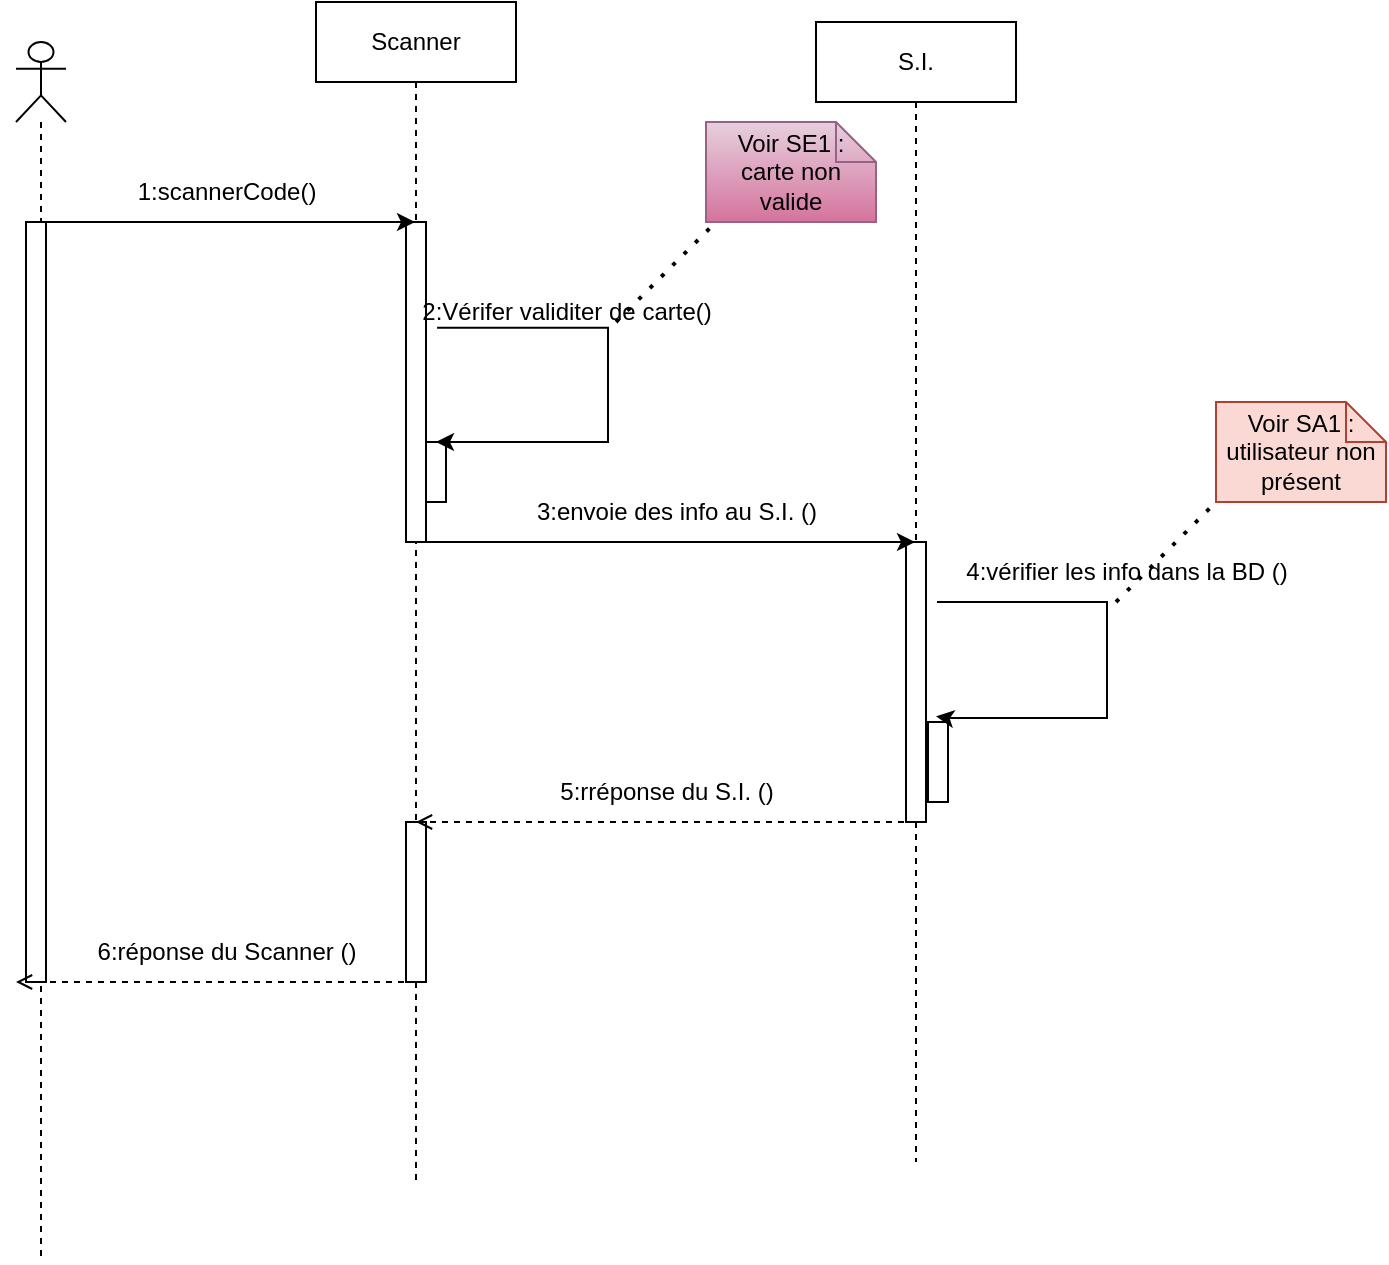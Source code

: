 <mxfile version="21.5.0" type="device">
  <diagram name="Page-1" id="2YBvvXClWsGukQMizWep">
    <mxGraphModel dx="518" dy="308" grid="1" gridSize="10" guides="1" tooltips="1" connect="1" arrows="1" fold="1" page="1" pageScale="1" pageWidth="850" pageHeight="1100" math="0" shadow="0">
      <root>
        <mxCell id="0" />
        <mxCell id="1" parent="0" />
        <mxCell id="aM9ryv3xv72pqoxQDRHE-5" value="Scanner" style="shape=umlLifeline;perimeter=lifelinePerimeter;whiteSpace=wrap;html=1;container=0;dropTarget=0;collapsible=0;recursiveResize=0;outlineConnect=0;portConstraint=eastwest;newEdgeStyle={&quot;edgeStyle&quot;:&quot;elbowEdgeStyle&quot;,&quot;elbow&quot;:&quot;vertical&quot;,&quot;curved&quot;:0,&quot;rounded&quot;:0};" parent="1" vertex="1">
          <mxGeometry x="290" y="20" width="100" height="590" as="geometry" />
        </mxCell>
        <mxCell id="aM9ryv3xv72pqoxQDRHE-6" value="" style="html=1;points=[];perimeter=orthogonalPerimeter;outlineConnect=0;targetShapes=umlLifeline;portConstraint=eastwest;newEdgeStyle={&quot;edgeStyle&quot;:&quot;elbowEdgeStyle&quot;,&quot;elbow&quot;:&quot;vertical&quot;,&quot;curved&quot;:0,&quot;rounded&quot;:0};" parent="aM9ryv3xv72pqoxQDRHE-5" vertex="1">
          <mxGeometry x="45" y="110" width="10" height="160" as="geometry" />
        </mxCell>
        <mxCell id="t9VMe-1VPnWDGvnM8T4N-37" value="" style="html=1;points=[];perimeter=orthogonalPerimeter;outlineConnect=0;targetShapes=umlLifeline;portConstraint=eastwest;newEdgeStyle={&quot;edgeStyle&quot;:&quot;elbowEdgeStyle&quot;,&quot;elbow&quot;:&quot;vertical&quot;,&quot;curved&quot;:0,&quot;rounded&quot;:0};" vertex="1" parent="aM9ryv3xv72pqoxQDRHE-5">
          <mxGeometry x="45" y="410" width="10" height="80" as="geometry" />
        </mxCell>
        <mxCell id="t9VMe-1VPnWDGvnM8T4N-40" value="" style="html=1;points=[];perimeter=orthogonalPerimeter;outlineConnect=0;targetShapes=umlLifeline;portConstraint=eastwest;newEdgeStyle={&quot;edgeStyle&quot;:&quot;elbowEdgeStyle&quot;,&quot;elbow&quot;:&quot;vertical&quot;,&quot;curved&quot;:0,&quot;rounded&quot;:0};" vertex="1" parent="aM9ryv3xv72pqoxQDRHE-5">
          <mxGeometry x="55" y="220" width="10" height="30" as="geometry" />
        </mxCell>
        <mxCell id="t9VMe-1VPnWDGvnM8T4N-2" value="" style="shape=umlLifeline;perimeter=lifelinePerimeter;whiteSpace=wrap;html=1;container=1;dropTarget=0;collapsible=0;recursiveResize=0;outlineConnect=0;portConstraint=eastwest;newEdgeStyle={&quot;edgeStyle&quot;:&quot;elbowEdgeStyle&quot;,&quot;elbow&quot;:&quot;vertical&quot;,&quot;curved&quot;:0,&quot;rounded&quot;:0};participant=umlActor;" vertex="1" parent="1">
          <mxGeometry x="140" y="40" width="25" height="610" as="geometry" />
        </mxCell>
        <mxCell id="t9VMe-1VPnWDGvnM8T4N-11" value="" style="html=1;points=[];perimeter=orthogonalPerimeter;outlineConnect=0;targetShapes=umlLifeline;portConstraint=eastwest;newEdgeStyle={&quot;edgeStyle&quot;:&quot;elbowEdgeStyle&quot;,&quot;elbow&quot;:&quot;vertical&quot;,&quot;curved&quot;:0,&quot;rounded&quot;:0};" vertex="1" parent="t9VMe-1VPnWDGvnM8T4N-2">
          <mxGeometry x="5" y="90" width="10" height="380" as="geometry" />
        </mxCell>
        <mxCell id="t9VMe-1VPnWDGvnM8T4N-6" value="1:scannerCode()" style="text;html=1;align=center;verticalAlign=middle;resizable=0;points=[];autosize=1;strokeColor=none;fillColor=none;" vertex="1" parent="1">
          <mxGeometry x="190" y="100" width="110" height="30" as="geometry" />
        </mxCell>
        <mxCell id="t9VMe-1VPnWDGvnM8T4N-13" style="edgeStyle=orthogonalEdgeStyle;rounded=0;orthogonalLoop=1;jettySize=auto;html=1;elbow=vertical;" edge="1" parent="1">
          <mxGeometry relative="1" as="geometry">
            <mxPoint x="350.52" y="182.93" as="sourcePoint" />
            <mxPoint x="350" y="240" as="targetPoint" />
            <Array as="points">
              <mxPoint x="436" y="183" />
              <mxPoint x="436" y="240" />
            </Array>
          </mxGeometry>
        </mxCell>
        <mxCell id="t9VMe-1VPnWDGvnM8T4N-16" value="2:Vérifer validiter de carte()" style="text;html=1;align=center;verticalAlign=middle;resizable=0;points=[];autosize=1;strokeColor=none;fillColor=none;" vertex="1" parent="1">
          <mxGeometry x="330" y="160" width="170" height="30" as="geometry" />
        </mxCell>
        <mxCell id="t9VMe-1VPnWDGvnM8T4N-19" style="edgeStyle=elbowEdgeStyle;rounded=0;orthogonalLoop=1;jettySize=auto;html=1;elbow=vertical;curved=0;" edge="1" parent="1" source="t9VMe-1VPnWDGvnM8T4N-11" target="aM9ryv3xv72pqoxQDRHE-5">
          <mxGeometry relative="1" as="geometry">
            <mxPoint x="180.0" y="140" as="targetPoint" />
            <Array as="points">
              <mxPoint x="160" y="130" />
            </Array>
          </mxGeometry>
        </mxCell>
        <mxCell id="t9VMe-1VPnWDGvnM8T4N-22" value="S.I." style="shape=umlLifeline;perimeter=lifelinePerimeter;whiteSpace=wrap;html=1;container=1;dropTarget=0;collapsible=0;recursiveResize=0;outlineConnect=0;portConstraint=eastwest;newEdgeStyle={&quot;edgeStyle&quot;:&quot;elbowEdgeStyle&quot;,&quot;elbow&quot;:&quot;vertical&quot;,&quot;curved&quot;:0,&quot;rounded&quot;:0};" vertex="1" parent="1">
          <mxGeometry x="540" y="30" width="100" height="570" as="geometry" />
        </mxCell>
        <mxCell id="t9VMe-1VPnWDGvnM8T4N-24" value="" style="html=1;points=[];perimeter=orthogonalPerimeter;outlineConnect=0;targetShapes=umlLifeline;portConstraint=eastwest;newEdgeStyle={&quot;edgeStyle&quot;:&quot;elbowEdgeStyle&quot;,&quot;elbow&quot;:&quot;vertical&quot;,&quot;curved&quot;:0,&quot;rounded&quot;:0};" vertex="1" parent="t9VMe-1VPnWDGvnM8T4N-22">
          <mxGeometry x="45" y="260" width="10" height="140" as="geometry" />
        </mxCell>
        <mxCell id="t9VMe-1VPnWDGvnM8T4N-46" value="" style="html=1;points=[];perimeter=orthogonalPerimeter;outlineConnect=0;targetShapes=umlLifeline;portConstraint=eastwest;newEdgeStyle={&quot;edgeStyle&quot;:&quot;elbowEdgeStyle&quot;,&quot;elbow&quot;:&quot;vertical&quot;,&quot;curved&quot;:0,&quot;rounded&quot;:0};" vertex="1" parent="t9VMe-1VPnWDGvnM8T4N-22">
          <mxGeometry x="56" y="350" width="10" height="40" as="geometry" />
        </mxCell>
        <mxCell id="t9VMe-1VPnWDGvnM8T4N-26" value="" style="edgeStyle=elbowEdgeStyle;rounded=0;orthogonalLoop=1;jettySize=auto;html=1;elbow=vertical;curved=0;" edge="1" parent="1" source="aM9ryv3xv72pqoxQDRHE-6" target="t9VMe-1VPnWDGvnM8T4N-22">
          <mxGeometry relative="1" as="geometry">
            <mxPoint x="345" y="290" as="sourcePoint" />
            <mxPoint x="568.1" y="316.74" as="targetPoint" />
            <Array as="points">
              <mxPoint x="470" y="290" />
            </Array>
          </mxGeometry>
        </mxCell>
        <mxCell id="t9VMe-1VPnWDGvnM8T4N-29" style="edgeStyle=orthogonalEdgeStyle;rounded=0;orthogonalLoop=1;jettySize=auto;html=1;elbow=vertical;entryX=0.768;entryY=-0.094;entryDx=0;entryDy=0;entryPerimeter=0;" edge="1" parent="1">
          <mxGeometry relative="1" as="geometry">
            <mxPoint x="600.52" y="320" as="sourcePoint" />
            <mxPoint x="600" y="377.18" as="targetPoint" />
            <Array as="points">
              <mxPoint x="685.52" y="320" />
              <mxPoint x="685.52" y="378" />
              <mxPoint x="605.52" y="378" />
            </Array>
          </mxGeometry>
        </mxCell>
        <mxCell id="t9VMe-1VPnWDGvnM8T4N-32" value="4:vérifier les info dans la BD ()" style="text;html=1;align=center;verticalAlign=middle;resizable=0;points=[];autosize=1;strokeColor=none;fillColor=none;" vertex="1" parent="1">
          <mxGeometry x="605" y="290" width="180" height="30" as="geometry" />
        </mxCell>
        <mxCell id="t9VMe-1VPnWDGvnM8T4N-36" value="" style="edgeStyle=elbowEdgeStyle;fontSize=12;html=1;endArrow=open;endFill=0;rounded=0;dashed=1;" edge="1" parent="1">
          <mxGeometry width="160" relative="1" as="geometry">
            <mxPoint x="590" y="430" as="sourcePoint" />
            <mxPoint x="340" y="430" as="targetPoint" />
          </mxGeometry>
        </mxCell>
        <mxCell id="t9VMe-1VPnWDGvnM8T4N-38" value="" style="edgeStyle=elbowEdgeStyle;fontSize=12;html=1;endArrow=open;endFill=0;rounded=0;dashed=1;" edge="1" parent="1">
          <mxGeometry width="160" relative="1" as="geometry">
            <mxPoint x="340" y="510" as="sourcePoint" />
            <mxPoint x="140" y="510" as="targetPoint" />
            <Array as="points">
              <mxPoint x="210" y="570" />
            </Array>
          </mxGeometry>
        </mxCell>
        <mxCell id="t9VMe-1VPnWDGvnM8T4N-41" value="3:envoie des info au S.I. ()" style="text;html=1;align=center;verticalAlign=middle;resizable=0;points=[];autosize=1;strokeColor=none;fillColor=none;" vertex="1" parent="1">
          <mxGeometry x="390" y="260" width="160" height="30" as="geometry" />
        </mxCell>
        <mxCell id="t9VMe-1VPnWDGvnM8T4N-42" value="5:rréponse du S.I. ()" style="text;html=1;align=center;verticalAlign=middle;resizable=0;points=[];autosize=1;strokeColor=none;fillColor=none;" vertex="1" parent="1">
          <mxGeometry x="400" y="400" width="130" height="30" as="geometry" />
        </mxCell>
        <mxCell id="t9VMe-1VPnWDGvnM8T4N-47" value="" style="endArrow=none;dashed=1;html=1;dashPattern=1 3;strokeWidth=2;rounded=0;" edge="1" parent="1">
          <mxGeometry width="50" height="50" relative="1" as="geometry">
            <mxPoint x="440" y="180" as="sourcePoint" />
            <mxPoint x="490" y="130" as="targetPoint" />
          </mxGeometry>
        </mxCell>
        <mxCell id="t9VMe-1VPnWDGvnM8T4N-48" value="" style="endArrow=none;dashed=1;html=1;dashPattern=1 3;strokeWidth=2;rounded=0;" edge="1" parent="1">
          <mxGeometry width="50" height="50" relative="1" as="geometry">
            <mxPoint x="690" y="320" as="sourcePoint" />
            <mxPoint x="740" y="270" as="targetPoint" />
          </mxGeometry>
        </mxCell>
        <mxCell id="t9VMe-1VPnWDGvnM8T4N-50" value="Voir SE1 : carte non valide" style="shape=note;size=20;whiteSpace=wrap;html=1;fillColor=#e6d0de;strokeColor=#996185;gradientColor=#d5739d;" vertex="1" parent="1">
          <mxGeometry x="485" y="80" width="85" height="50" as="geometry" />
        </mxCell>
        <mxCell id="t9VMe-1VPnWDGvnM8T4N-52" value="Voir SA1 : utilisateur non présent" style="shape=note;size=20;whiteSpace=wrap;html=1;fillColor=#fad9d5;strokeColor=#ae4132;" vertex="1" parent="1">
          <mxGeometry x="740" y="220" width="85" height="50" as="geometry" />
        </mxCell>
        <mxCell id="t9VMe-1VPnWDGvnM8T4N-53" value="6:réponse du Scanner ()" style="text;html=1;align=center;verticalAlign=middle;resizable=0;points=[];autosize=1;strokeColor=none;fillColor=none;" vertex="1" parent="1">
          <mxGeometry x="170" y="480" width="150" height="30" as="geometry" />
        </mxCell>
      </root>
    </mxGraphModel>
  </diagram>
</mxfile>
